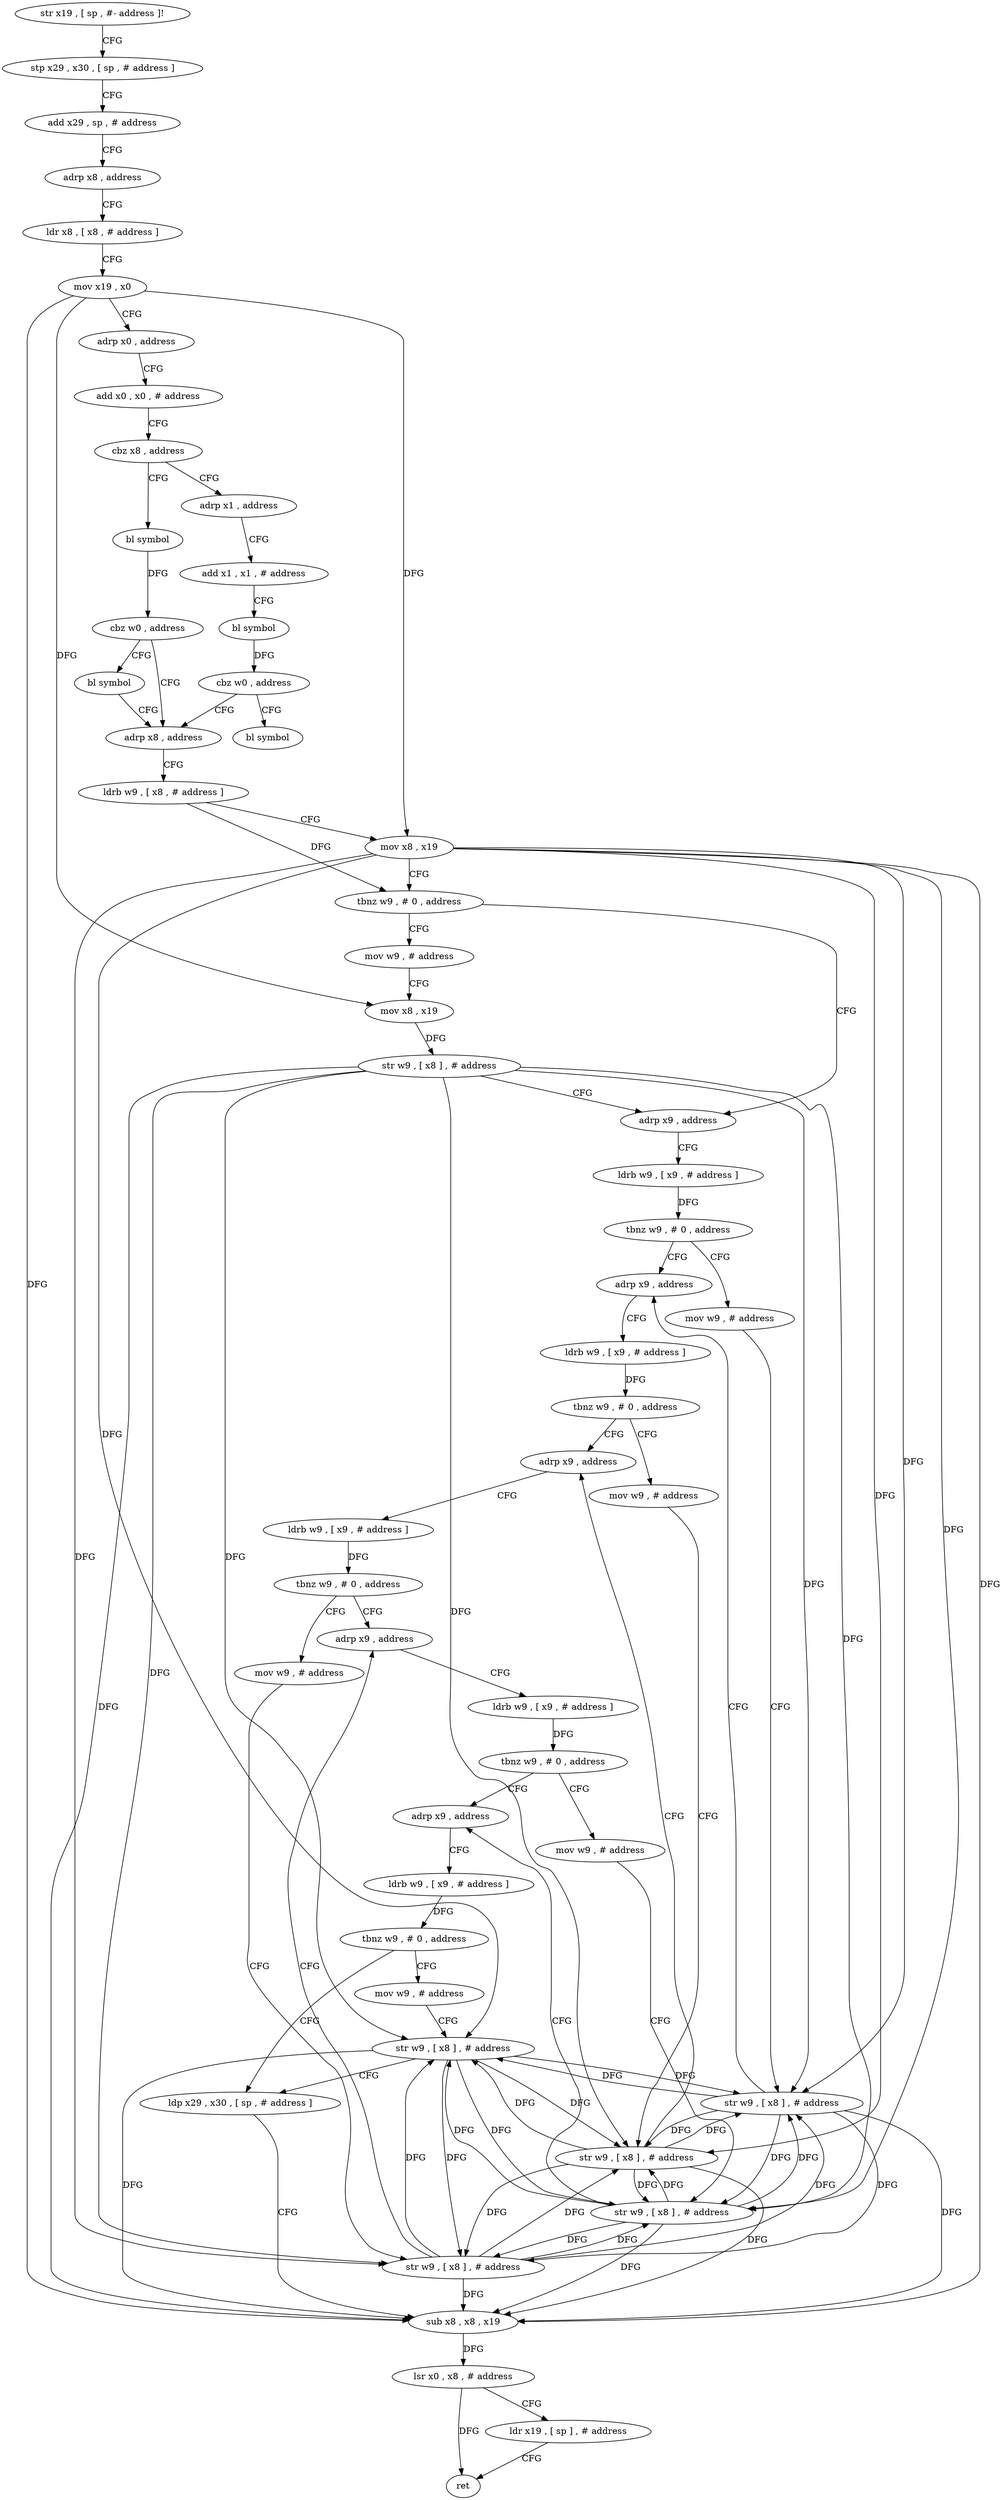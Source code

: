 digraph "func" {
"159448" [label = "str x19 , [ sp , #- address ]!" ]
"159452" [label = "stp x29 , x30 , [ sp , # address ]" ]
"159456" [label = "add x29 , sp , # address" ]
"159460" [label = "adrp x8 , address" ]
"159464" [label = "ldr x8 , [ x8 , # address ]" ]
"159468" [label = "mov x19 , x0" ]
"159472" [label = "adrp x0 , address" ]
"159476" [label = "add x0 , x0 , # address" ]
"159480" [label = "cbz x8 , address" ]
"159504" [label = "bl symbol" ]
"159484" [label = "adrp x1 , address" ]
"159508" [label = "cbz w0 , address" ]
"159516" [label = "adrp x8 , address" ]
"159512" [label = "bl symbol" ]
"159488" [label = "add x1 , x1 , # address" ]
"159492" [label = "bl symbol" ]
"159496" [label = "cbz w0 , address" ]
"159500" [label = "bl symbol" ]
"159520" [label = "ldrb w9 , [ x8 , # address ]" ]
"159524" [label = "mov x8 , x19" ]
"159528" [label = "tbnz w9 , # 0 , address" ]
"159544" [label = "adrp x9 , address" ]
"159532" [label = "mov w9 , # address" ]
"159548" [label = "ldrb w9 , [ x9 , # address ]" ]
"159552" [label = "tbnz w9 , # 0 , address" ]
"159564" [label = "adrp x9 , address" ]
"159556" [label = "mov w9 , # address" ]
"159536" [label = "mov x8 , x19" ]
"159540" [label = "str w9 , [ x8 ] , # address" ]
"159568" [label = "ldrb w9 , [ x9 , # address ]" ]
"159572" [label = "tbnz w9 , # 0 , address" ]
"159584" [label = "adrp x9 , address" ]
"159576" [label = "mov w9 , # address" ]
"159560" [label = "str w9 , [ x8 ] , # address" ]
"159588" [label = "ldrb w9 , [ x9 , # address ]" ]
"159592" [label = "tbnz w9 , # 0 , address" ]
"159604" [label = "adrp x9 , address" ]
"159596" [label = "mov w9 , # address" ]
"159580" [label = "str w9 , [ x8 ] , # address" ]
"159608" [label = "ldrb w9 , [ x9 , # address ]" ]
"159612" [label = "tbnz w9 , # 0 , address" ]
"159624" [label = "adrp x9 , address" ]
"159616" [label = "mov w9 , # address" ]
"159600" [label = "str w9 , [ x8 ] , # address" ]
"159628" [label = "ldrb w9 , [ x9 , # address ]" ]
"159632" [label = "tbnz w9 , # 0 , address" ]
"159644" [label = "ldp x29 , x30 , [ sp , # address ]" ]
"159636" [label = "mov w9 , # address" ]
"159620" [label = "str w9 , [ x8 ] , # address" ]
"159648" [label = "sub x8 , x8 , x19" ]
"159652" [label = "lsr x0 , x8 , # address" ]
"159656" [label = "ldr x19 , [ sp ] , # address" ]
"159660" [label = "ret" ]
"159640" [label = "str w9 , [ x8 ] , # address" ]
"159448" -> "159452" [ label = "CFG" ]
"159452" -> "159456" [ label = "CFG" ]
"159456" -> "159460" [ label = "CFG" ]
"159460" -> "159464" [ label = "CFG" ]
"159464" -> "159468" [ label = "CFG" ]
"159468" -> "159472" [ label = "CFG" ]
"159468" -> "159524" [ label = "DFG" ]
"159468" -> "159536" [ label = "DFG" ]
"159468" -> "159648" [ label = "DFG" ]
"159472" -> "159476" [ label = "CFG" ]
"159476" -> "159480" [ label = "CFG" ]
"159480" -> "159504" [ label = "CFG" ]
"159480" -> "159484" [ label = "CFG" ]
"159504" -> "159508" [ label = "DFG" ]
"159484" -> "159488" [ label = "CFG" ]
"159508" -> "159516" [ label = "CFG" ]
"159508" -> "159512" [ label = "CFG" ]
"159516" -> "159520" [ label = "CFG" ]
"159512" -> "159516" [ label = "CFG" ]
"159488" -> "159492" [ label = "CFG" ]
"159492" -> "159496" [ label = "DFG" ]
"159496" -> "159516" [ label = "CFG" ]
"159496" -> "159500" [ label = "CFG" ]
"159520" -> "159524" [ label = "CFG" ]
"159520" -> "159528" [ label = "DFG" ]
"159524" -> "159528" [ label = "CFG" ]
"159524" -> "159560" [ label = "DFG" ]
"159524" -> "159580" [ label = "DFG" ]
"159524" -> "159600" [ label = "DFG" ]
"159524" -> "159620" [ label = "DFG" ]
"159524" -> "159648" [ label = "DFG" ]
"159524" -> "159640" [ label = "DFG" ]
"159528" -> "159544" [ label = "CFG" ]
"159528" -> "159532" [ label = "CFG" ]
"159544" -> "159548" [ label = "CFG" ]
"159532" -> "159536" [ label = "CFG" ]
"159548" -> "159552" [ label = "DFG" ]
"159552" -> "159564" [ label = "CFG" ]
"159552" -> "159556" [ label = "CFG" ]
"159564" -> "159568" [ label = "CFG" ]
"159556" -> "159560" [ label = "CFG" ]
"159536" -> "159540" [ label = "DFG" ]
"159540" -> "159544" [ label = "CFG" ]
"159540" -> "159560" [ label = "DFG" ]
"159540" -> "159580" [ label = "DFG" ]
"159540" -> "159600" [ label = "DFG" ]
"159540" -> "159620" [ label = "DFG" ]
"159540" -> "159648" [ label = "DFG" ]
"159540" -> "159640" [ label = "DFG" ]
"159568" -> "159572" [ label = "DFG" ]
"159572" -> "159584" [ label = "CFG" ]
"159572" -> "159576" [ label = "CFG" ]
"159584" -> "159588" [ label = "CFG" ]
"159576" -> "159580" [ label = "CFG" ]
"159560" -> "159564" [ label = "CFG" ]
"159560" -> "159580" [ label = "DFG" ]
"159560" -> "159600" [ label = "DFG" ]
"159560" -> "159620" [ label = "DFG" ]
"159560" -> "159648" [ label = "DFG" ]
"159560" -> "159640" [ label = "DFG" ]
"159588" -> "159592" [ label = "DFG" ]
"159592" -> "159604" [ label = "CFG" ]
"159592" -> "159596" [ label = "CFG" ]
"159604" -> "159608" [ label = "CFG" ]
"159596" -> "159600" [ label = "CFG" ]
"159580" -> "159584" [ label = "CFG" ]
"159580" -> "159560" [ label = "DFG" ]
"159580" -> "159600" [ label = "DFG" ]
"159580" -> "159620" [ label = "DFG" ]
"159580" -> "159648" [ label = "DFG" ]
"159580" -> "159640" [ label = "DFG" ]
"159608" -> "159612" [ label = "DFG" ]
"159612" -> "159624" [ label = "CFG" ]
"159612" -> "159616" [ label = "CFG" ]
"159624" -> "159628" [ label = "CFG" ]
"159616" -> "159620" [ label = "CFG" ]
"159600" -> "159604" [ label = "CFG" ]
"159600" -> "159560" [ label = "DFG" ]
"159600" -> "159580" [ label = "DFG" ]
"159600" -> "159620" [ label = "DFG" ]
"159600" -> "159648" [ label = "DFG" ]
"159600" -> "159640" [ label = "DFG" ]
"159628" -> "159632" [ label = "DFG" ]
"159632" -> "159644" [ label = "CFG" ]
"159632" -> "159636" [ label = "CFG" ]
"159644" -> "159648" [ label = "CFG" ]
"159636" -> "159640" [ label = "CFG" ]
"159620" -> "159624" [ label = "CFG" ]
"159620" -> "159560" [ label = "DFG" ]
"159620" -> "159580" [ label = "DFG" ]
"159620" -> "159600" [ label = "DFG" ]
"159620" -> "159648" [ label = "DFG" ]
"159620" -> "159640" [ label = "DFG" ]
"159648" -> "159652" [ label = "DFG" ]
"159652" -> "159656" [ label = "CFG" ]
"159652" -> "159660" [ label = "DFG" ]
"159656" -> "159660" [ label = "CFG" ]
"159640" -> "159644" [ label = "CFG" ]
"159640" -> "159560" [ label = "DFG" ]
"159640" -> "159580" [ label = "DFG" ]
"159640" -> "159600" [ label = "DFG" ]
"159640" -> "159620" [ label = "DFG" ]
"159640" -> "159648" [ label = "DFG" ]
}
